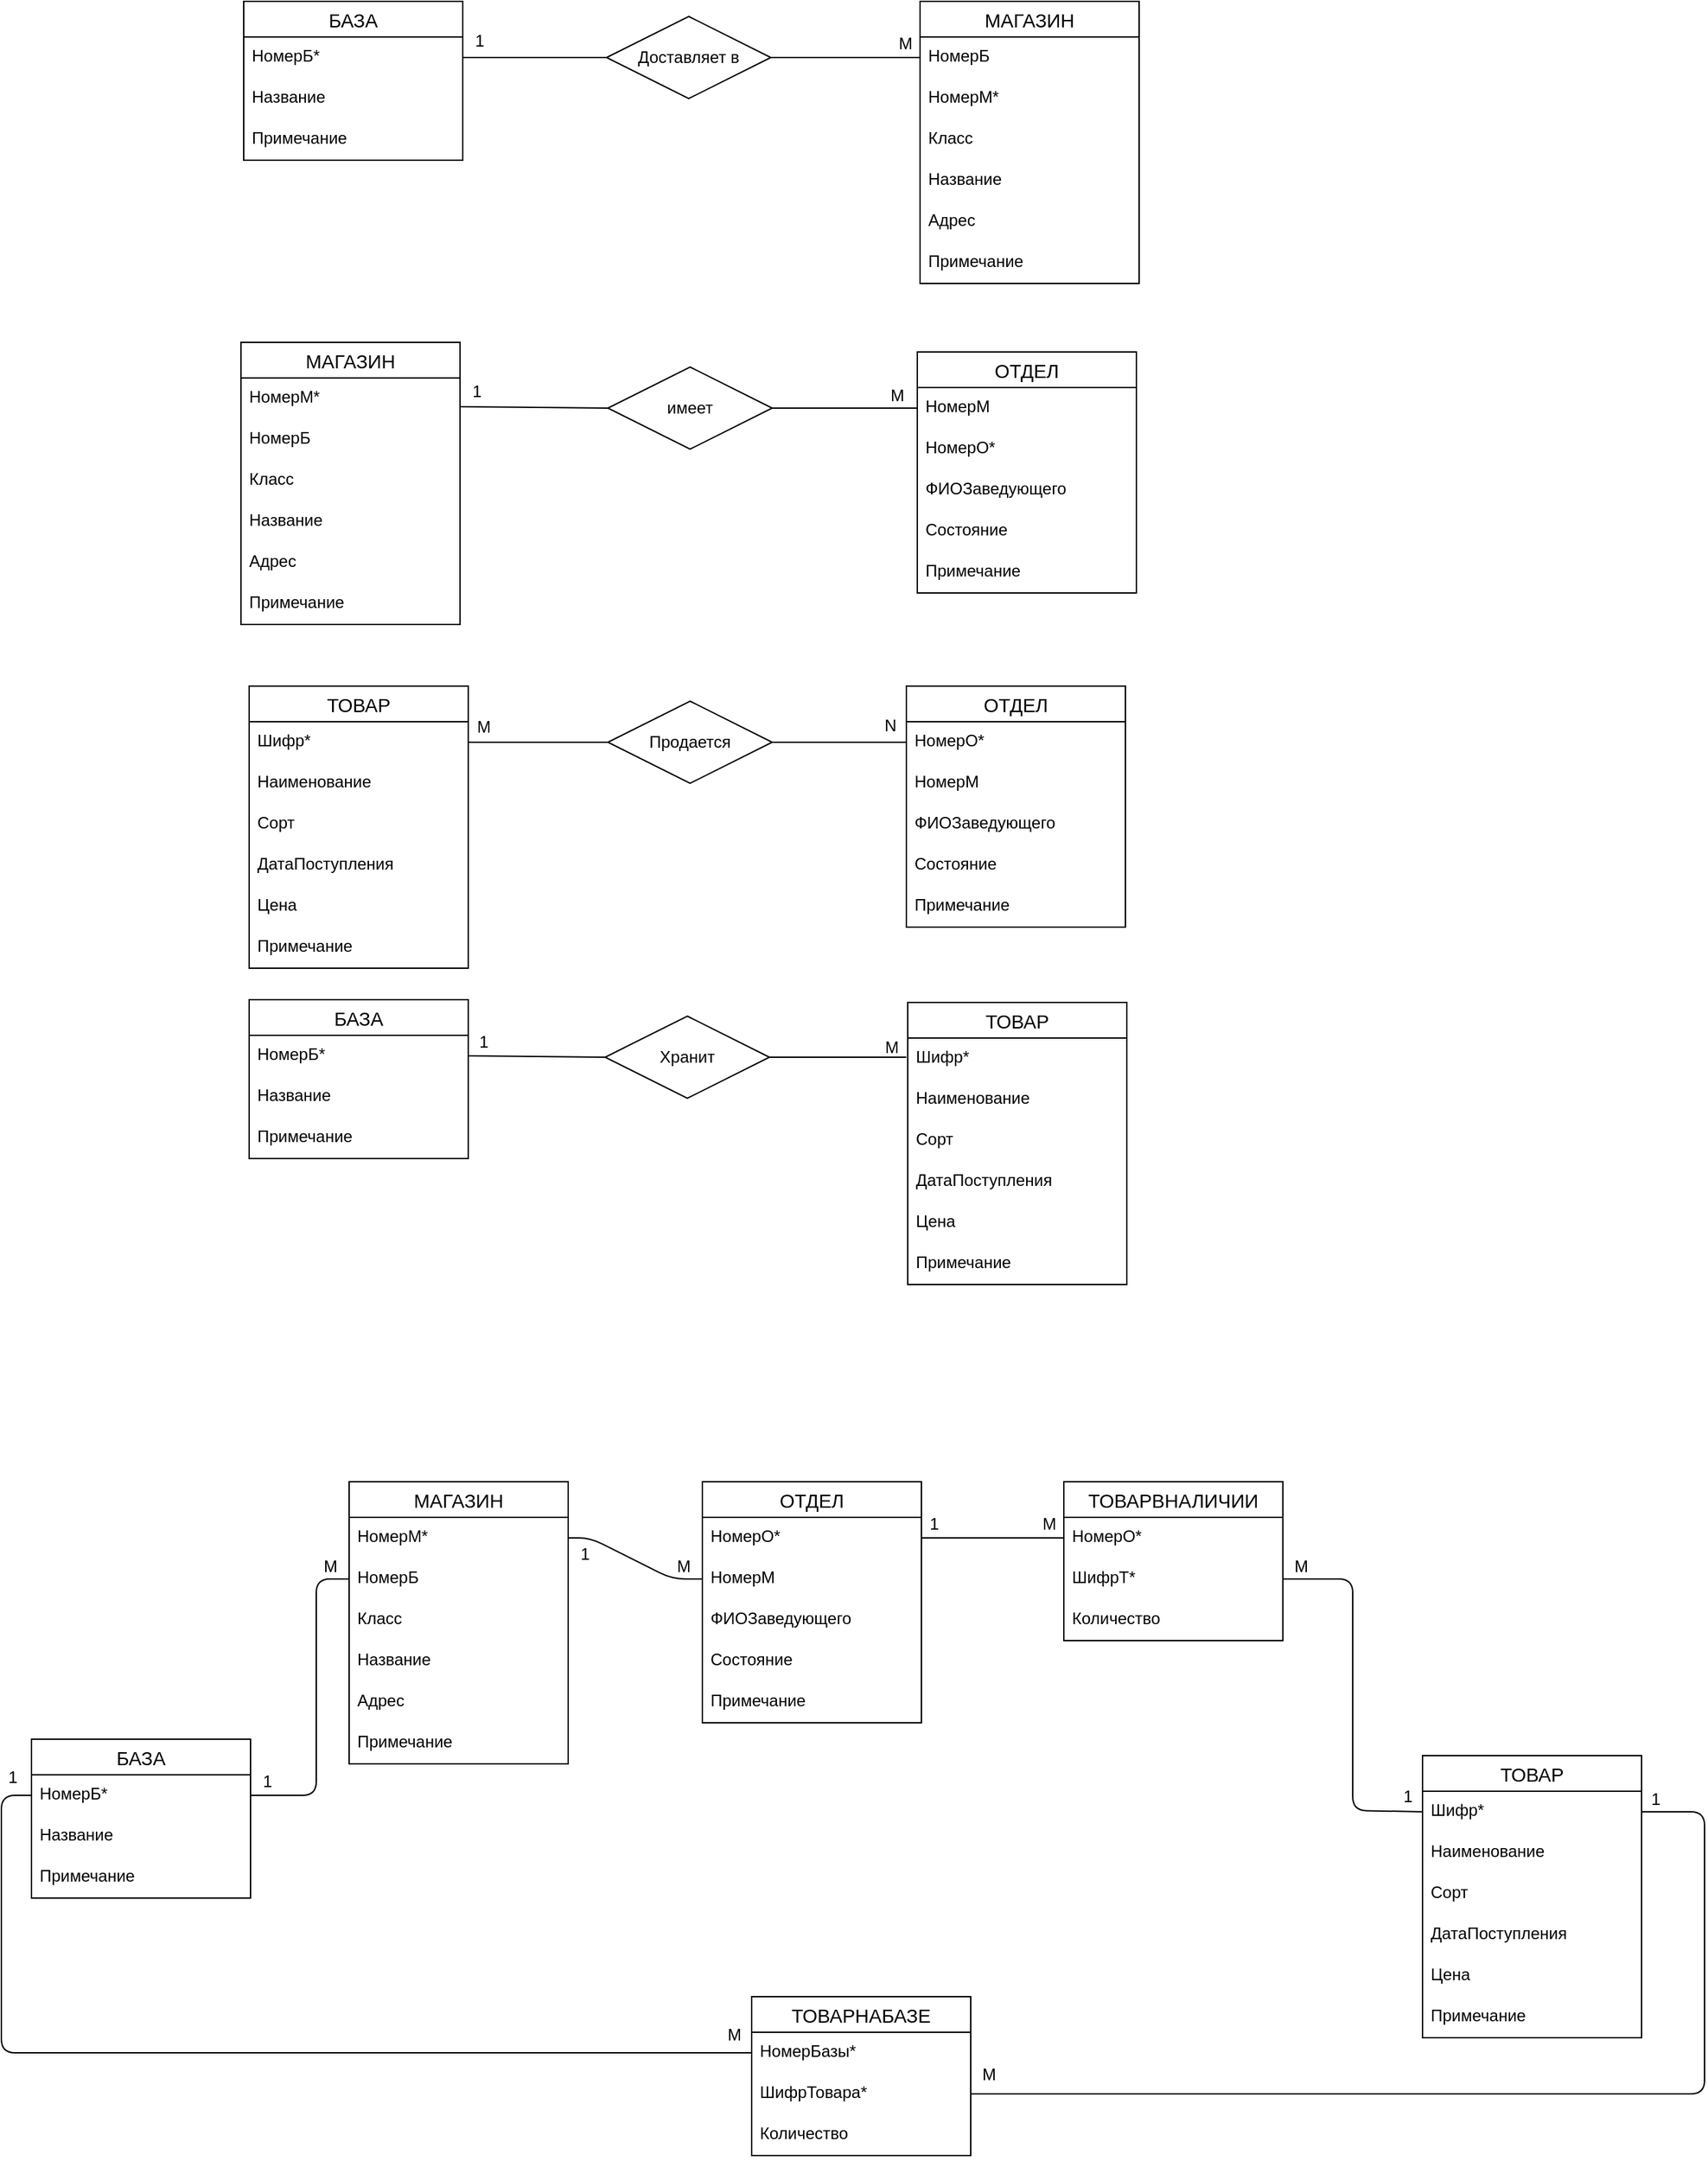 <mxfile version="15.5.8" type="device"><diagram id="rOqJUgwdO712JX7bUC2o" name="Page-1"><mxGraphModel dx="1822" dy="745" grid="0" gridSize="10" guides="0" tooltips="1" connect="1" arrows="1" fold="1" page="0" pageScale="1" pageWidth="827" pageHeight="1169" math="0" shadow="0"><root><mxCell id="0"/><mxCell id="1" parent="0"/><mxCell id="XvSNNhReHjOGIW70X9dt-11" value="Доставляет в" style="shape=rhombus;perimeter=rhombusPerimeter;whiteSpace=wrap;html=1;align=center;" parent="1" vertex="1"><mxGeometry x="391" y="131" width="120" height="60" as="geometry"/></mxCell><mxCell id="XvSNNhReHjOGIW70X9dt-12" value="" style="endArrow=none;html=1;rounded=0;exitX=0;exitY=0.5;exitDx=0;exitDy=0;entryX=1;entryY=0.5;entryDx=0;entryDy=0;" parent="1" source="XvSNNhReHjOGIW70X9dt-11" target="mYCvJYTf9tGRd1_bjVXQ-10" edge="1"><mxGeometry relative="1" as="geometry"><mxPoint x="330" y="360" as="sourcePoint"/><mxPoint x="290" y="161" as="targetPoint"/></mxGeometry></mxCell><mxCell id="XvSNNhReHjOGIW70X9dt-13" value="" style="endArrow=none;html=1;rounded=0;exitX=0;exitY=0.5;exitDx=0;exitDy=0;entryX=1;entryY=0.5;entryDx=0;entryDy=0;" parent="1" source="mYCvJYTf9tGRd1_bjVXQ-4" target="XvSNNhReHjOGIW70X9dt-11" edge="1"><mxGeometry relative="1" as="geometry"><mxPoint x="610" y="161" as="sourcePoint"/><mxPoint x="510" y="250" as="targetPoint"/></mxGeometry></mxCell><mxCell id="XvSNNhReHjOGIW70X9dt-14" value="&lt;div&gt;M&lt;/div&gt;&lt;div&gt;&lt;br&gt;&lt;/div&gt;" style="text;html=1;align=center;verticalAlign=middle;resizable=0;points=[];autosize=1;strokeColor=none;fillColor=none;" parent="1" vertex="1"><mxGeometry x="594" y="143" width="30" height="30" as="geometry"/></mxCell><mxCell id="XvSNNhReHjOGIW70X9dt-15" value="&lt;div&gt;1&lt;/div&gt;" style="text;html=1;align=center;verticalAlign=middle;resizable=0;points=[];autosize=1;strokeColor=none;fillColor=none;" parent="1" vertex="1"><mxGeometry x="288" y="139" width="20" height="20" as="geometry"/></mxCell><mxCell id="XvSNNhReHjOGIW70X9dt-16" value="имеет" style="shape=rhombus;perimeter=rhombusPerimeter;whiteSpace=wrap;html=1;align=center;" parent="1" vertex="1"><mxGeometry x="392" y="387" width="120" height="60" as="geometry"/></mxCell><mxCell id="XvSNNhReHjOGIW70X9dt-19" value="&lt;div&gt;M&lt;/div&gt;&lt;div&gt;&lt;br&gt;&lt;/div&gt;" style="text;html=1;align=center;verticalAlign=middle;resizable=0;points=[];autosize=1;strokeColor=none;fillColor=none;" parent="1" vertex="1"><mxGeometry x="588" y="400" width="30" height="30" as="geometry"/></mxCell><mxCell id="XvSNNhReHjOGIW70X9dt-20" value="&lt;div&gt;1&lt;/div&gt;" style="text;html=1;align=center;verticalAlign=middle;resizable=0;points=[];autosize=1;strokeColor=none;fillColor=none;" parent="1" vertex="1"><mxGeometry x="286" y="395" width="20" height="20" as="geometry"/></mxCell><mxCell id="XvSNNhReHjOGIW70X9dt-27" value="ОТДЕЛ" style="swimlane;fontStyle=0;childLayout=stackLayout;horizontal=1;startSize=26;horizontalStack=0;resizeParent=1;resizeParentMax=0;resizeLast=0;collapsible=1;marginBottom=0;align=center;fontSize=14;" parent="1" vertex="1"><mxGeometry x="618" y="376" width="160" height="176" as="geometry"/></mxCell><mxCell id="XvSNNhReHjOGIW70X9dt-28" value="НомерМ" style="text;strokeColor=none;fillColor=none;spacingLeft=4;spacingRight=4;overflow=hidden;rotatable=0;points=[[0,0.5],[1,0.5]];portConstraint=eastwest;fontSize=12;" parent="XvSNNhReHjOGIW70X9dt-27" vertex="1"><mxGeometry y="26" width="160" height="30" as="geometry"/></mxCell><mxCell id="XvSNNhReHjOGIW70X9dt-29" value="НомерО*" style="text;strokeColor=none;fillColor=none;spacingLeft=4;spacingRight=4;overflow=hidden;rotatable=0;points=[[0,0.5],[1,0.5]];portConstraint=eastwest;fontSize=12;" parent="XvSNNhReHjOGIW70X9dt-27" vertex="1"><mxGeometry y="56" width="160" height="30" as="geometry"/></mxCell><mxCell id="XvSNNhReHjOGIW70X9dt-30" value="ФИОЗаведующего&#xA;" style="text;strokeColor=none;fillColor=none;spacingLeft=4;spacingRight=4;overflow=hidden;rotatable=0;points=[[0,0.5],[1,0.5]];portConstraint=eastwest;fontSize=12;" parent="XvSNNhReHjOGIW70X9dt-27" vertex="1"><mxGeometry y="86" width="160" height="30" as="geometry"/></mxCell><mxCell id="mYCvJYTf9tGRd1_bjVXQ-32" value="Состояние&#xA;" style="text;strokeColor=none;fillColor=none;spacingLeft=4;spacingRight=4;overflow=hidden;rotatable=0;points=[[0,0.5],[1,0.5]];portConstraint=eastwest;fontSize=12;" parent="XvSNNhReHjOGIW70X9dt-27" vertex="1"><mxGeometry y="116" width="160" height="30" as="geometry"/></mxCell><mxCell id="XvSNNhReHjOGIW70X9dt-31" value="Примечание&#xA;" style="text;strokeColor=none;fillColor=none;spacingLeft=4;spacingRight=4;overflow=hidden;rotatable=0;points=[[0,0.5],[1,0.5]];portConstraint=eastwest;fontSize=12;" parent="XvSNNhReHjOGIW70X9dt-27" vertex="1"><mxGeometry y="146" width="160" height="30" as="geometry"/></mxCell><mxCell id="XvSNNhReHjOGIW70X9dt-32" value="Продается" style="shape=rhombus;perimeter=rhombusPerimeter;whiteSpace=wrap;html=1;align=center;" parent="1" vertex="1"><mxGeometry x="392" y="631" width="120" height="60" as="geometry"/></mxCell><mxCell id="XvSNNhReHjOGIW70X9dt-33" value="" style="endArrow=none;html=1;rounded=0;exitX=0;exitY=0.5;exitDx=0;exitDy=0;entryX=1;entryY=0.5;entryDx=0;entryDy=0;" parent="1" source="XvSNNhReHjOGIW70X9dt-32" target="XvSNNhReHjOGIW70X9dt-43" edge="1"><mxGeometry relative="1" as="geometry"><mxPoint x="330" y="850" as="sourcePoint"/><mxPoint x="290.32" y="680.81" as="targetPoint"/></mxGeometry></mxCell><mxCell id="XvSNNhReHjOGIW70X9dt-34" value="" style="endArrow=none;html=1;rounded=0;exitX=0;exitY=0.5;exitDx=0;exitDy=0;entryX=1;entryY=0.5;entryDx=0;entryDy=0;" parent="1" source="XvSNNhReHjOGIW70X9dt-38" target="XvSNNhReHjOGIW70X9dt-32" edge="1"><mxGeometry relative="1" as="geometry"><mxPoint x="610" y="681" as="sourcePoint"/><mxPoint x="510" y="740" as="targetPoint"/></mxGeometry></mxCell><mxCell id="XvSNNhReHjOGIW70X9dt-35" value="&lt;div&gt;M&lt;/div&gt;&lt;div&gt;&lt;br&gt;&lt;/div&gt;" style="text;html=1;align=center;verticalAlign=middle;resizable=0;points=[];autosize=1;strokeColor=none;fillColor=none;" parent="1" vertex="1"><mxGeometry x="286" y="642" width="30" height="30" as="geometry"/></mxCell><mxCell id="XvSNNhReHjOGIW70X9dt-36" value="N" style="text;html=1;align=center;verticalAlign=middle;resizable=0;points=[];autosize=1;strokeColor=none;fillColor=none;" parent="1" vertex="1"><mxGeometry x="587" y="640" width="21" height="18" as="geometry"/></mxCell><mxCell id="XvSNNhReHjOGIW70X9dt-37" value="ОТДЕЛ" style="swimlane;fontStyle=0;childLayout=stackLayout;horizontal=1;startSize=26;horizontalStack=0;resizeParent=1;resizeParentMax=0;resizeLast=0;collapsible=1;marginBottom=0;align=center;fontSize=14;" parent="1" vertex="1"><mxGeometry x="610" y="620" width="160" height="176" as="geometry"/></mxCell><mxCell id="XvSNNhReHjOGIW70X9dt-38" value="НомерО*&#xA;" style="text;strokeColor=none;fillColor=none;spacingLeft=4;spacingRight=4;overflow=hidden;rotatable=0;points=[[0,0.5],[1,0.5]];portConstraint=eastwest;fontSize=12;" parent="XvSNNhReHjOGIW70X9dt-37" vertex="1"><mxGeometry y="26" width="160" height="30" as="geometry"/></mxCell><mxCell id="XvSNNhReHjOGIW70X9dt-39" value="НомерМ" style="text;strokeColor=none;fillColor=none;spacingLeft=4;spacingRight=4;overflow=hidden;rotatable=0;points=[[0,0.5],[1,0.5]];portConstraint=eastwest;fontSize=12;" parent="XvSNNhReHjOGIW70X9dt-37" vertex="1"><mxGeometry y="56" width="160" height="30" as="geometry"/></mxCell><mxCell id="XvSNNhReHjOGIW70X9dt-40" value="ФИОЗаведующего&#xA;" style="text;strokeColor=none;fillColor=none;spacingLeft=4;spacingRight=4;overflow=hidden;rotatable=0;points=[[0,0.5],[1,0.5]];portConstraint=eastwest;fontSize=12;" parent="XvSNNhReHjOGIW70X9dt-37" vertex="1"><mxGeometry y="86" width="160" height="30" as="geometry"/></mxCell><mxCell id="mYCvJYTf9tGRd1_bjVXQ-31" value="Состояние" style="text;strokeColor=none;fillColor=none;spacingLeft=4;spacingRight=4;overflow=hidden;rotatable=0;points=[[0,0.5],[1,0.5]];portConstraint=eastwest;fontSize=12;" parent="XvSNNhReHjOGIW70X9dt-37" vertex="1"><mxGeometry y="116" width="160" height="30" as="geometry"/></mxCell><mxCell id="XvSNNhReHjOGIW70X9dt-41" value="Примечание&#xA;" style="text;strokeColor=none;fillColor=none;spacingLeft=4;spacingRight=4;overflow=hidden;rotatable=0;points=[[0,0.5],[1,0.5]];portConstraint=eastwest;fontSize=12;" parent="XvSNNhReHjOGIW70X9dt-37" vertex="1"><mxGeometry y="146" width="160" height="30" as="geometry"/></mxCell><mxCell id="XvSNNhReHjOGIW70X9dt-42" value="ТОВАР" style="swimlane;fontStyle=0;childLayout=stackLayout;horizontal=1;startSize=26;horizontalStack=0;resizeParent=1;resizeParentMax=0;resizeLast=0;collapsible=1;marginBottom=0;align=center;fontSize=14;" parent="1" vertex="1"><mxGeometry x="130" y="620" width="160" height="206" as="geometry"/></mxCell><mxCell id="XvSNNhReHjOGIW70X9dt-43" value="Шифр*" style="text;strokeColor=none;fillColor=none;spacingLeft=4;spacingRight=4;overflow=hidden;rotatable=0;points=[[0,0.5],[1,0.5]];portConstraint=eastwest;fontSize=12;" parent="XvSNNhReHjOGIW70X9dt-42" vertex="1"><mxGeometry y="26" width="160" height="30" as="geometry"/></mxCell><mxCell id="XvSNNhReHjOGIW70X9dt-44" value="Наименование" style="text;strokeColor=none;fillColor=none;spacingLeft=4;spacingRight=4;overflow=hidden;rotatable=0;points=[[0,0.5],[1,0.5]];portConstraint=eastwest;fontSize=12;" parent="XvSNNhReHjOGIW70X9dt-42" vertex="1"><mxGeometry y="56" width="160" height="30" as="geometry"/></mxCell><mxCell id="XvSNNhReHjOGIW70X9dt-45" value="Сорт&#xA;&#xA;" style="text;strokeColor=none;fillColor=none;spacingLeft=4;spacingRight=4;overflow=hidden;rotatable=0;points=[[0,0.5],[1,0.5]];portConstraint=eastwest;fontSize=12;" parent="XvSNNhReHjOGIW70X9dt-42" vertex="1"><mxGeometry y="86" width="160" height="30" as="geometry"/></mxCell><mxCell id="3COp-6BAMh2SgXbRlKKX-9" value="ДатаПоступления" style="text;strokeColor=none;fillColor=none;spacingLeft=4;spacingRight=4;overflow=hidden;rotatable=0;points=[[0,0.5],[1,0.5]];portConstraint=eastwest;fontSize=12;" vertex="1" parent="XvSNNhReHjOGIW70X9dt-42"><mxGeometry y="116" width="160" height="30" as="geometry"/></mxCell><mxCell id="3COp-6BAMh2SgXbRlKKX-10" value="Цена" style="text;strokeColor=none;fillColor=none;spacingLeft=4;spacingRight=4;overflow=hidden;rotatable=0;points=[[0,0.5],[1,0.5]];portConstraint=eastwest;fontSize=12;" vertex="1" parent="XvSNNhReHjOGIW70X9dt-42"><mxGeometry y="146" width="160" height="30" as="geometry"/></mxCell><mxCell id="XvSNNhReHjOGIW70X9dt-46" value="Примечание&#xA;" style="text;strokeColor=none;fillColor=none;spacingLeft=4;spacingRight=4;overflow=hidden;rotatable=0;points=[[0,0.5],[1,0.5]];portConstraint=eastwest;fontSize=12;" parent="XvSNNhReHjOGIW70X9dt-42" vertex="1"><mxGeometry y="176" width="160" height="30" as="geometry"/></mxCell><mxCell id="XvSNNhReHjOGIW70X9dt-47" value="&lt;div&gt;Хранит&lt;/div&gt;" style="shape=rhombus;perimeter=rhombusPerimeter;whiteSpace=wrap;html=1;align=center;" parent="1" vertex="1"><mxGeometry x="390" y="861" width="120" height="60" as="geometry"/></mxCell><mxCell id="XvSNNhReHjOGIW70X9dt-48" value="" style="endArrow=none;html=1;rounded=0;exitX=0;exitY=0.5;exitDx=0;exitDy=0;entryX=1;entryY=0.5;entryDx=0;entryDy=0;" parent="1" source="XvSNNhReHjOGIW70X9dt-47" target="mYCvJYTf9tGRd1_bjVXQ-20" edge="1"><mxGeometry relative="1" as="geometry"><mxPoint x="330" y="1060" as="sourcePoint"/><mxPoint x="290.32" y="890.8" as="targetPoint"/></mxGeometry></mxCell><mxCell id="XvSNNhReHjOGIW70X9dt-49" value="" style="endArrow=none;html=1;rounded=0;exitX=0;exitY=0.5;exitDx=0;exitDy=0;entryX=1;entryY=0.5;entryDx=0;entryDy=0;" parent="1" target="XvSNNhReHjOGIW70X9dt-47" edge="1"><mxGeometry relative="1" as="geometry"><mxPoint x="610" y="891" as="sourcePoint"/><mxPoint x="510" y="950" as="targetPoint"/></mxGeometry></mxCell><mxCell id="XvSNNhReHjOGIW70X9dt-50" value="&lt;div&gt;M&lt;/div&gt;&lt;div&gt;&lt;br&gt;&lt;/div&gt;" style="text;html=1;align=center;verticalAlign=middle;resizable=0;points=[];autosize=1;strokeColor=none;fillColor=none;" parent="1" vertex="1"><mxGeometry x="584" y="876" width="30" height="30" as="geometry"/></mxCell><mxCell id="XvSNNhReHjOGIW70X9dt-51" value="&lt;div&gt;1&lt;/div&gt;" style="text;html=1;align=center;verticalAlign=middle;resizable=0;points=[];autosize=1;strokeColor=none;fillColor=none;" parent="1" vertex="1"><mxGeometry x="291" y="870" width="20" height="20" as="geometry"/></mxCell><mxCell id="XvSNNhReHjOGIW70X9dt-61" value="БАЗА" style="swimlane;fontStyle=0;childLayout=stackLayout;horizontal=1;startSize=26;horizontalStack=0;resizeParent=1;resizeParentMax=0;resizeLast=0;collapsible=1;marginBottom=0;align=center;fontSize=14;" parent="1" vertex="1"><mxGeometry x="-29" y="1389" width="160" height="116" as="geometry"/></mxCell><mxCell id="XvSNNhReHjOGIW70X9dt-62" value="НомерБ*&#xA;" style="text;strokeColor=none;fillColor=none;spacingLeft=4;spacingRight=4;overflow=hidden;rotatable=0;points=[[0,0.5],[1,0.5]];portConstraint=eastwest;fontSize=12;" parent="XvSNNhReHjOGIW70X9dt-61" vertex="1"><mxGeometry y="26" width="160" height="30" as="geometry"/></mxCell><mxCell id="XvSNNhReHjOGIW70X9dt-63" value="Название&#xA;" style="text;strokeColor=none;fillColor=none;spacingLeft=4;spacingRight=4;overflow=hidden;rotatable=0;points=[[0,0.5],[1,0.5]];portConstraint=eastwest;fontSize=12;" parent="XvSNNhReHjOGIW70X9dt-61" vertex="1"><mxGeometry y="56" width="160" height="30" as="geometry"/></mxCell><mxCell id="XvSNNhReHjOGIW70X9dt-64" value="Примечание" style="text;strokeColor=none;fillColor=none;spacingLeft=4;spacingRight=4;overflow=hidden;rotatable=0;points=[[0,0.5],[1,0.5]];portConstraint=eastwest;fontSize=12;" parent="XvSNNhReHjOGIW70X9dt-61" vertex="1"><mxGeometry y="86" width="160" height="30" as="geometry"/></mxCell><mxCell id="XvSNNhReHjOGIW70X9dt-65" value="МАГАЗИН" style="swimlane;fontStyle=0;childLayout=stackLayout;horizontal=1;startSize=26;horizontalStack=0;resizeParent=1;resizeParentMax=0;resizeLast=0;collapsible=1;marginBottom=0;align=center;fontSize=14;" parent="1" vertex="1"><mxGeometry x="203" y="1201" width="160" height="206" as="geometry"/></mxCell><mxCell id="XvSNNhReHjOGIW70X9dt-66" value="НомерМ*&#xA;" style="text;strokeColor=none;fillColor=none;spacingLeft=4;spacingRight=4;overflow=hidden;rotatable=0;points=[[0,0.5],[1,0.5]];portConstraint=eastwest;fontSize=12;" parent="XvSNNhReHjOGIW70X9dt-65" vertex="1"><mxGeometry y="26" width="160" height="30" as="geometry"/></mxCell><mxCell id="XvSNNhReHjOGIW70X9dt-67" value="НомерБ" style="text;strokeColor=none;fillColor=none;spacingLeft=4;spacingRight=4;overflow=hidden;rotatable=0;points=[[0,0.5],[1,0.5]];portConstraint=eastwest;fontSize=12;" parent="XvSNNhReHjOGIW70X9dt-65" vertex="1"><mxGeometry y="56" width="160" height="30" as="geometry"/></mxCell><mxCell id="XvSNNhReHjOGIW70X9dt-68" value="Класс&#xA;" style="text;strokeColor=none;fillColor=none;spacingLeft=4;spacingRight=4;overflow=hidden;rotatable=0;points=[[0,0.5],[1,0.5]];portConstraint=eastwest;fontSize=12;" parent="XvSNNhReHjOGIW70X9dt-65" vertex="1"><mxGeometry y="86" width="160" height="30" as="geometry"/></mxCell><mxCell id="XvSNNhReHjOGIW70X9dt-69" value="Название" style="text;strokeColor=none;fillColor=none;spacingLeft=4;spacingRight=4;overflow=hidden;rotatable=0;points=[[0,0.5],[1,0.5]];portConstraint=eastwest;fontSize=12;" parent="XvSNNhReHjOGIW70X9dt-65" vertex="1"><mxGeometry y="116" width="160" height="30" as="geometry"/></mxCell><mxCell id="3COp-6BAMh2SgXbRlKKX-30" value="Адрес" style="text;strokeColor=none;fillColor=none;spacingLeft=4;spacingRight=4;overflow=hidden;rotatable=0;points=[[0,0.5],[1,0.5]];portConstraint=eastwest;fontSize=12;" vertex="1" parent="XvSNNhReHjOGIW70X9dt-65"><mxGeometry y="146" width="160" height="30" as="geometry"/></mxCell><mxCell id="XvSNNhReHjOGIW70X9dt-70" value="Примечание&#xA;" style="text;strokeColor=none;fillColor=none;spacingLeft=4;spacingRight=4;overflow=hidden;rotatable=0;points=[[0,0.5],[1,0.5]];portConstraint=eastwest;fontSize=12;" parent="XvSNNhReHjOGIW70X9dt-65" vertex="1"><mxGeometry y="176" width="160" height="30" as="geometry"/></mxCell><mxCell id="XvSNNhReHjOGIW70X9dt-77" value="ОТДЕЛ" style="swimlane;fontStyle=0;childLayout=stackLayout;horizontal=1;startSize=26;horizontalStack=0;resizeParent=1;resizeParentMax=0;resizeLast=0;collapsible=1;marginBottom=0;align=center;fontSize=14;" parent="1" vertex="1"><mxGeometry x="461" y="1201" width="160" height="176" as="geometry"/></mxCell><mxCell id="XvSNNhReHjOGIW70X9dt-78" value="НомерО*" style="text;strokeColor=none;fillColor=none;spacingLeft=4;spacingRight=4;overflow=hidden;rotatable=0;points=[[0,0.5],[1,0.5]];portConstraint=eastwest;fontSize=12;" parent="XvSNNhReHjOGIW70X9dt-77" vertex="1"><mxGeometry y="26" width="160" height="30" as="geometry"/></mxCell><mxCell id="XvSNNhReHjOGIW70X9dt-79" value="НомерМ" style="text;strokeColor=none;fillColor=none;spacingLeft=4;spacingRight=4;overflow=hidden;rotatable=0;points=[[0,0.5],[1,0.5]];portConstraint=eastwest;fontSize=12;" parent="XvSNNhReHjOGIW70X9dt-77" vertex="1"><mxGeometry y="56" width="160" height="30" as="geometry"/></mxCell><mxCell id="XvSNNhReHjOGIW70X9dt-80" value="ФИОЗаведующего&#xA;" style="text;strokeColor=none;fillColor=none;spacingLeft=4;spacingRight=4;overflow=hidden;rotatable=0;points=[[0,0.5],[1,0.5]];portConstraint=eastwest;fontSize=12;" parent="XvSNNhReHjOGIW70X9dt-77" vertex="1"><mxGeometry y="86" width="160" height="30" as="geometry"/></mxCell><mxCell id="mYCvJYTf9tGRd1_bjVXQ-33" value="Состояние" style="text;strokeColor=none;fillColor=none;spacingLeft=4;spacingRight=4;overflow=hidden;rotatable=0;points=[[0,0.5],[1,0.5]];portConstraint=eastwest;fontSize=12;" parent="XvSNNhReHjOGIW70X9dt-77" vertex="1"><mxGeometry y="116" width="160" height="30" as="geometry"/></mxCell><mxCell id="XvSNNhReHjOGIW70X9dt-81" value="Примечание&#xA;" style="text;strokeColor=none;fillColor=none;spacingLeft=4;spacingRight=4;overflow=hidden;rotatable=0;points=[[0,0.5],[1,0.5]];portConstraint=eastwest;fontSize=12;" parent="XvSNNhReHjOGIW70X9dt-77" vertex="1"><mxGeometry y="146" width="160" height="30" as="geometry"/></mxCell><mxCell id="XvSNNhReHjOGIW70X9dt-84" value="ТОВАРВНАЛИЧИИ" style="swimlane;fontStyle=0;childLayout=stackLayout;horizontal=1;startSize=26;horizontalStack=0;resizeParent=1;resizeParentMax=0;resizeLast=0;collapsible=1;marginBottom=0;align=center;fontSize=14;" parent="1" vertex="1"><mxGeometry x="725" y="1201" width="160" height="116" as="geometry"/></mxCell><mxCell id="XvSNNhReHjOGIW70X9dt-85" value="НомерО*" style="text;strokeColor=none;fillColor=none;spacingLeft=4;spacingRight=4;overflow=hidden;rotatable=0;points=[[0,0.5],[1,0.5]];portConstraint=eastwest;fontSize=12;" parent="XvSNNhReHjOGIW70X9dt-84" vertex="1"><mxGeometry y="26" width="160" height="30" as="geometry"/></mxCell><mxCell id="XvSNNhReHjOGIW70X9dt-86" value="ШифрТ*" style="text;strokeColor=none;fillColor=none;spacingLeft=4;spacingRight=4;overflow=hidden;rotatable=0;points=[[0,0.5],[1,0.5]];portConstraint=eastwest;fontSize=12;" parent="XvSNNhReHjOGIW70X9dt-84" vertex="1"><mxGeometry y="56" width="160" height="30" as="geometry"/></mxCell><mxCell id="XvSNNhReHjOGIW70X9dt-87" value="Количество" style="text;strokeColor=none;fillColor=none;spacingLeft=4;spacingRight=4;overflow=hidden;rotatable=0;points=[[0,0.5],[1,0.5]];portConstraint=eastwest;fontSize=12;" parent="XvSNNhReHjOGIW70X9dt-84" vertex="1"><mxGeometry y="86" width="160" height="30" as="geometry"/></mxCell><mxCell id="XvSNNhReHjOGIW70X9dt-89" value="ТОВАР" style="swimlane;fontStyle=0;childLayout=stackLayout;horizontal=1;startSize=26;horizontalStack=0;resizeParent=1;resizeParentMax=0;resizeLast=0;collapsible=1;marginBottom=0;align=center;fontSize=14;" parent="1" vertex="1"><mxGeometry x="987" y="1401" width="160" height="206" as="geometry"/></mxCell><mxCell id="XvSNNhReHjOGIW70X9dt-90" value="Шифр*" style="text;strokeColor=none;fillColor=none;spacingLeft=4;spacingRight=4;overflow=hidden;rotatable=0;points=[[0,0.5],[1,0.5]];portConstraint=eastwest;fontSize=12;" parent="XvSNNhReHjOGIW70X9dt-89" vertex="1"><mxGeometry y="26" width="160" height="30" as="geometry"/></mxCell><mxCell id="XvSNNhReHjOGIW70X9dt-91" value="Наименование" style="text;strokeColor=none;fillColor=none;spacingLeft=4;spacingRight=4;overflow=hidden;rotatable=0;points=[[0,0.5],[1,0.5]];portConstraint=eastwest;fontSize=12;" parent="XvSNNhReHjOGIW70X9dt-89" vertex="1"><mxGeometry y="56" width="160" height="30" as="geometry"/></mxCell><mxCell id="XvSNNhReHjOGIW70X9dt-92" value="Сорт&#xA;&#xA;" style="text;strokeColor=none;fillColor=none;spacingLeft=4;spacingRight=4;overflow=hidden;rotatable=0;points=[[0,0.5],[1,0.5]];portConstraint=eastwest;fontSize=12;" parent="XvSNNhReHjOGIW70X9dt-89" vertex="1"><mxGeometry y="86" width="160" height="30" as="geometry"/></mxCell><mxCell id="3COp-6BAMh2SgXbRlKKX-36" value="ДатаПоступления" style="text;strokeColor=none;fillColor=none;spacingLeft=4;spacingRight=4;overflow=hidden;rotatable=0;points=[[0,0.5],[1,0.5]];portConstraint=eastwest;fontSize=12;" vertex="1" parent="XvSNNhReHjOGIW70X9dt-89"><mxGeometry y="116" width="160" height="30" as="geometry"/></mxCell><mxCell id="3COp-6BAMh2SgXbRlKKX-37" value="Цена" style="text;strokeColor=none;fillColor=none;spacingLeft=4;spacingRight=4;overflow=hidden;rotatable=0;points=[[0,0.5],[1,0.5]];portConstraint=eastwest;fontSize=12;" vertex="1" parent="XvSNNhReHjOGIW70X9dt-89"><mxGeometry y="146" width="160" height="30" as="geometry"/></mxCell><mxCell id="XvSNNhReHjOGIW70X9dt-93" value="Примечание&#xA;" style="text;strokeColor=none;fillColor=none;spacingLeft=4;spacingRight=4;overflow=hidden;rotatable=0;points=[[0,0.5],[1,0.5]];portConstraint=eastwest;fontSize=12;" parent="XvSNNhReHjOGIW70X9dt-89" vertex="1"><mxGeometry y="176" width="160" height="30" as="geometry"/></mxCell><mxCell id="XvSNNhReHjOGIW70X9dt-94" value="ТОВАРНАБАЗЕ" style="swimlane;fontStyle=0;childLayout=stackLayout;horizontal=1;startSize=26;horizontalStack=0;resizeParent=1;resizeParentMax=0;resizeLast=0;collapsible=1;marginBottom=0;align=center;fontSize=14;" parent="1" vertex="1"><mxGeometry x="497" y="1577" width="160" height="116" as="geometry"/></mxCell><mxCell id="XvSNNhReHjOGIW70X9dt-95" value="НомерБазы*" style="text;strokeColor=none;fillColor=none;spacingLeft=4;spacingRight=4;overflow=hidden;rotatable=0;points=[[0,0.5],[1,0.5]];portConstraint=eastwest;fontSize=12;" parent="XvSNNhReHjOGIW70X9dt-94" vertex="1"><mxGeometry y="26" width="160" height="30" as="geometry"/></mxCell><mxCell id="XvSNNhReHjOGIW70X9dt-96" value="ШифрТовара*" style="text;strokeColor=none;fillColor=none;spacingLeft=4;spacingRight=4;overflow=hidden;rotatable=0;points=[[0,0.5],[1,0.5]];portConstraint=eastwest;fontSize=12;" parent="XvSNNhReHjOGIW70X9dt-94" vertex="1"><mxGeometry y="56" width="160" height="30" as="geometry"/></mxCell><mxCell id="XvSNNhReHjOGIW70X9dt-97" value="Количество" style="text;strokeColor=none;fillColor=none;spacingLeft=4;spacingRight=4;overflow=hidden;rotatable=0;points=[[0,0.5],[1,0.5]];portConstraint=eastwest;fontSize=12;" parent="XvSNNhReHjOGIW70X9dt-94" vertex="1"><mxGeometry y="86" width="160" height="30" as="geometry"/></mxCell><mxCell id="XvSNNhReHjOGIW70X9dt-100" value="" style="endArrow=none;html=1;exitX=1;exitY=0.5;exitDx=0;exitDy=0;entryX=0;entryY=0.5;entryDx=0;entryDy=0;" parent="1" source="XvSNNhReHjOGIW70X9dt-62" target="XvSNNhReHjOGIW70X9dt-67" edge="1"><mxGeometry width="50" height="50" relative="1" as="geometry"><mxPoint x="188" y="1514" as="sourcePoint"/><mxPoint x="238" y="1464" as="targetPoint"/><Array as="points"><mxPoint x="179" y="1430"/><mxPoint x="179" y="1272"/></Array></mxGeometry></mxCell><mxCell id="XvSNNhReHjOGIW70X9dt-102" value="" style="endArrow=none;html=1;exitX=1;exitY=0.5;exitDx=0;exitDy=0;entryX=0;entryY=0.5;entryDx=0;entryDy=0;" parent="1" source="XvSNNhReHjOGIW70X9dt-66" target="XvSNNhReHjOGIW70X9dt-79" edge="1"><mxGeometry width="50" height="50" relative="1" as="geometry"><mxPoint x="360" y="1523" as="sourcePoint"/><mxPoint x="410" y="1473" as="targetPoint"/><Array as="points"><mxPoint x="379" y="1242"/><mxPoint x="439" y="1272"/></Array></mxGeometry></mxCell><mxCell id="XvSNNhReHjOGIW70X9dt-103" value="" style="endArrow=none;html=1;exitX=1;exitY=0.5;exitDx=0;exitDy=0;entryX=0;entryY=0.5;entryDx=0;entryDy=0;" parent="1" source="XvSNNhReHjOGIW70X9dt-78" target="XvSNNhReHjOGIW70X9dt-85" edge="1"><mxGeometry width="50" height="50" relative="1" as="geometry"><mxPoint x="373" y="1252" as="sourcePoint"/><mxPoint x="471" y="1282" as="targetPoint"/></mxGeometry></mxCell><mxCell id="XvSNNhReHjOGIW70X9dt-104" value="" style="endArrow=none;html=1;exitX=1;exitY=0.5;exitDx=0;exitDy=0;entryX=0;entryY=0.5;entryDx=0;entryDy=0;" parent="1" source="XvSNNhReHjOGIW70X9dt-86" target="XvSNNhReHjOGIW70X9dt-90" edge="1"><mxGeometry width="50" height="50" relative="1" as="geometry"><mxPoint x="918" y="1317" as="sourcePoint"/><mxPoint x="1022" y="1317" as="targetPoint"/><Array as="points"><mxPoint x="936" y="1272"/><mxPoint x="936" y="1441"/></Array></mxGeometry></mxCell><mxCell id="XvSNNhReHjOGIW70X9dt-105" value="" style="endArrow=none;html=1;exitX=1;exitY=0.5;exitDx=0;exitDy=0;entryX=1;entryY=0.5;entryDx=0;entryDy=0;" parent="1" source="XvSNNhReHjOGIW70X9dt-96" target="XvSNNhReHjOGIW70X9dt-90" edge="1"><mxGeometry width="50" height="50" relative="1" as="geometry"><mxPoint x="749" y="1520" as="sourcePoint"/><mxPoint x="1193" y="1439" as="targetPoint"/><Array as="points"><mxPoint x="929" y="1648"/><mxPoint x="1193" y="1648"/><mxPoint x="1193" y="1569"/><mxPoint x="1193" y="1442"/></Array></mxGeometry></mxCell><mxCell id="XvSNNhReHjOGIW70X9dt-107" value="" style="endArrow=none;html=1;entryX=0;entryY=0.5;entryDx=0;entryDy=0;exitX=0;exitY=0.5;exitDx=0;exitDy=0;" parent="1" source="XvSNNhReHjOGIW70X9dt-62" target="XvSNNhReHjOGIW70X9dt-95" edge="1"><mxGeometry width="50" height="50" relative="1" as="geometry"><mxPoint x="-51" y="1468" as="sourcePoint"/><mxPoint x="470" y="1534" as="targetPoint"/><Array as="points"><mxPoint x="-51" y="1430"/><mxPoint x="-51" y="1541"/><mxPoint x="-51" y="1618"/></Array></mxGeometry></mxCell><mxCell id="XvSNNhReHjOGIW70X9dt-108" value="1" style="text;html=1;align=center;verticalAlign=middle;resizable=0;points=[];autosize=1;strokeColor=none;fillColor=none;" parent="1" vertex="1"><mxGeometry x="134" y="1411" width="18" height="18" as="geometry"/></mxCell><mxCell id="XvSNNhReHjOGIW70X9dt-109" value="1" style="text;html=1;align=center;verticalAlign=middle;resizable=0;points=[];autosize=1;strokeColor=none;fillColor=none;" parent="1" vertex="1"><mxGeometry x="366" y="1245" width="18" height="18" as="geometry"/></mxCell><mxCell id="XvSNNhReHjOGIW70X9dt-110" value="1" style="text;html=1;align=center;verticalAlign=middle;resizable=0;points=[];autosize=1;strokeColor=none;fillColor=none;" parent="1" vertex="1"><mxGeometry x="621" y="1223" width="18" height="18" as="geometry"/></mxCell><mxCell id="XvSNNhReHjOGIW70X9dt-111" value="1" style="text;html=1;align=center;verticalAlign=middle;resizable=0;points=[];autosize=1;strokeColor=none;fillColor=none;" parent="1" vertex="1"><mxGeometry x="967" y="1422" width="18" height="18" as="geometry"/></mxCell><mxCell id="XvSNNhReHjOGIW70X9dt-112" value="&lt;div&gt;M&lt;/div&gt;" style="text;html=1;align=center;verticalAlign=middle;resizable=0;points=[];autosize=1;strokeColor=none;fillColor=none;" parent="1" vertex="1"><mxGeometry x="178" y="1254" width="22" height="18" as="geometry"/></mxCell><mxCell id="XvSNNhReHjOGIW70X9dt-113" value="&lt;div&gt;M&lt;/div&gt;" style="text;html=1;align=center;verticalAlign=middle;resizable=0;points=[];autosize=1;strokeColor=none;fillColor=none;" parent="1" vertex="1"><mxGeometry x="473" y="1596" width="22" height="18" as="geometry"/></mxCell><mxCell id="XvSNNhReHjOGIW70X9dt-114" value="&lt;div&gt;M&lt;/div&gt;" style="text;html=1;align=center;verticalAlign=middle;resizable=0;points=[];autosize=1;strokeColor=none;fillColor=none;" parent="1" vertex="1"><mxGeometry x="659" y="1625" width="22" height="18" as="geometry"/></mxCell><mxCell id="XvSNNhReHjOGIW70X9dt-115" value="&lt;div&gt;M&lt;/div&gt;" style="text;html=1;align=center;verticalAlign=middle;resizable=0;points=[];autosize=1;strokeColor=none;fillColor=none;" parent="1" vertex="1"><mxGeometry x="703" y="1223" width="22" height="18" as="geometry"/></mxCell><mxCell id="XvSNNhReHjOGIW70X9dt-116" value="&lt;div&gt;M&lt;/div&gt;" style="text;html=1;align=center;verticalAlign=middle;resizable=0;points=[];autosize=1;strokeColor=none;fillColor=none;" parent="1" vertex="1"><mxGeometry x="887" y="1254" width="22" height="18" as="geometry"/></mxCell><mxCell id="mYCvJYTf9tGRd1_bjVXQ-1" value="&lt;div&gt;M&lt;/div&gt;" style="text;html=1;align=center;verticalAlign=middle;resizable=0;points=[];autosize=1;strokeColor=none;fillColor=none;" parent="1" vertex="1"><mxGeometry x="436" y="1254" width="22" height="18" as="geometry"/></mxCell><mxCell id="mYCvJYTf9tGRd1_bjVXQ-3" value="МАГАЗИН" style="swimlane;fontStyle=0;childLayout=stackLayout;horizontal=1;startSize=26;horizontalStack=0;resizeParent=1;resizeParentMax=0;resizeLast=0;collapsible=1;marginBottom=0;align=center;fontSize=14;" parent="1" vertex="1"><mxGeometry x="620" y="120" width="160" height="206" as="geometry"/></mxCell><mxCell id="mYCvJYTf9tGRd1_bjVXQ-4" value="НомерБ&#xA;" style="text;strokeColor=none;fillColor=none;spacingLeft=4;spacingRight=4;overflow=hidden;rotatable=0;points=[[0,0.5],[1,0.5]];portConstraint=eastwest;fontSize=12;" parent="mYCvJYTf9tGRd1_bjVXQ-3" vertex="1"><mxGeometry y="26" width="160" height="30" as="geometry"/></mxCell><mxCell id="mYCvJYTf9tGRd1_bjVXQ-5" value="НомерМ*" style="text;strokeColor=none;fillColor=none;spacingLeft=4;spacingRight=4;overflow=hidden;rotatable=0;points=[[0,0.5],[1,0.5]];portConstraint=eastwest;fontSize=12;" parent="mYCvJYTf9tGRd1_bjVXQ-3" vertex="1"><mxGeometry y="56" width="160" height="30" as="geometry"/></mxCell><mxCell id="mYCvJYTf9tGRd1_bjVXQ-6" value="Класс&#xA;" style="text;strokeColor=none;fillColor=none;spacingLeft=4;spacingRight=4;overflow=hidden;rotatable=0;points=[[0,0.5],[1,0.5]];portConstraint=eastwest;fontSize=12;" parent="mYCvJYTf9tGRd1_bjVXQ-3" vertex="1"><mxGeometry y="86" width="160" height="30" as="geometry"/></mxCell><mxCell id="mYCvJYTf9tGRd1_bjVXQ-7" value="Название" style="text;strokeColor=none;fillColor=none;spacingLeft=4;spacingRight=4;overflow=hidden;rotatable=0;points=[[0,0.5],[1,0.5]];portConstraint=eastwest;fontSize=12;" parent="mYCvJYTf9tGRd1_bjVXQ-3" vertex="1"><mxGeometry y="116" width="160" height="30" as="geometry"/></mxCell><mxCell id="3COp-6BAMh2SgXbRlKKX-1" value="Адрес" style="text;strokeColor=none;fillColor=none;spacingLeft=4;spacingRight=4;overflow=hidden;rotatable=0;points=[[0,0.5],[1,0.5]];portConstraint=eastwest;fontSize=12;" vertex="1" parent="mYCvJYTf9tGRd1_bjVXQ-3"><mxGeometry y="146" width="160" height="30" as="geometry"/></mxCell><mxCell id="mYCvJYTf9tGRd1_bjVXQ-8" value="Примечание&#xA;" style="text;strokeColor=none;fillColor=none;spacingLeft=4;spacingRight=4;overflow=hidden;rotatable=0;points=[[0,0.5],[1,0.5]];portConstraint=eastwest;fontSize=12;" parent="mYCvJYTf9tGRd1_bjVXQ-3" vertex="1"><mxGeometry y="176" width="160" height="30" as="geometry"/></mxCell><mxCell id="mYCvJYTf9tGRd1_bjVXQ-9" value="БАЗА" style="swimlane;fontStyle=0;childLayout=stackLayout;horizontal=1;startSize=26;horizontalStack=0;resizeParent=1;resizeParentMax=0;resizeLast=0;collapsible=1;marginBottom=0;align=center;fontSize=14;" parent="1" vertex="1"><mxGeometry x="126" y="120" width="160" height="116" as="geometry"/></mxCell><mxCell id="mYCvJYTf9tGRd1_bjVXQ-10" value="НомерБ*" style="text;strokeColor=none;fillColor=none;spacingLeft=4;spacingRight=4;overflow=hidden;rotatable=0;points=[[0,0.5],[1,0.5]];portConstraint=eastwest;fontSize=12;" parent="mYCvJYTf9tGRd1_bjVXQ-9" vertex="1"><mxGeometry y="26" width="160" height="30" as="geometry"/></mxCell><mxCell id="mYCvJYTf9tGRd1_bjVXQ-11" value="Название&#xA;" style="text;strokeColor=none;fillColor=none;spacingLeft=4;spacingRight=4;overflow=hidden;rotatable=0;points=[[0,0.5],[1,0.5]];portConstraint=eastwest;fontSize=12;" parent="mYCvJYTf9tGRd1_bjVXQ-9" vertex="1"><mxGeometry y="56" width="160" height="30" as="geometry"/></mxCell><mxCell id="mYCvJYTf9tGRd1_bjVXQ-12" value="Примечание" style="text;strokeColor=none;fillColor=none;spacingLeft=4;spacingRight=4;overflow=hidden;rotatable=0;points=[[0,0.5],[1,0.5]];portConstraint=eastwest;fontSize=12;" parent="mYCvJYTf9tGRd1_bjVXQ-9" vertex="1"><mxGeometry y="86" width="160" height="30" as="geometry"/></mxCell><mxCell id="mYCvJYTf9tGRd1_bjVXQ-14" value="" style="endArrow=none;html=1;rounded=0;exitX=0;exitY=0.5;exitDx=0;exitDy=0;entryX=1;entryY=0.7;entryDx=0;entryDy=0;entryPerimeter=0;" parent="1" source="XvSNNhReHjOGIW70X9dt-16" target="3COp-6BAMh2SgXbRlKKX-3" edge="1"><mxGeometry relative="1" as="geometry"><mxPoint x="400" y="398" as="sourcePoint"/><mxPoint x="281" y="417" as="targetPoint"/></mxGeometry></mxCell><mxCell id="mYCvJYTf9tGRd1_bjVXQ-15" value="" style="endArrow=none;html=1;rounded=0;exitX=0;exitY=0.5;exitDx=0;exitDy=0;entryX=1;entryY=0.5;entryDx=0;entryDy=0;" parent="1" source="XvSNNhReHjOGIW70X9dt-28" target="XvSNNhReHjOGIW70X9dt-16" edge="1"><mxGeometry relative="1" as="geometry"><mxPoint x="628" y="373" as="sourcePoint"/><mxPoint x="519" y="373" as="targetPoint"/></mxGeometry></mxCell><mxCell id="mYCvJYTf9tGRd1_bjVXQ-19" value="БАЗА" style="swimlane;fontStyle=0;childLayout=stackLayout;horizontal=1;startSize=26;horizontalStack=0;resizeParent=1;resizeParentMax=0;resizeLast=0;collapsible=1;marginBottom=0;align=center;fontSize=14;" parent="1" vertex="1"><mxGeometry x="130" y="849" width="160" height="116" as="geometry"/></mxCell><mxCell id="mYCvJYTf9tGRd1_bjVXQ-20" value="НомерБ*&#xA;" style="text;strokeColor=none;fillColor=none;spacingLeft=4;spacingRight=4;overflow=hidden;rotatable=0;points=[[0,0.5],[1,0.5]];portConstraint=eastwest;fontSize=12;" parent="mYCvJYTf9tGRd1_bjVXQ-19" vertex="1"><mxGeometry y="26" width="160" height="30" as="geometry"/></mxCell><mxCell id="mYCvJYTf9tGRd1_bjVXQ-21" value="Название&#xA;" style="text;strokeColor=none;fillColor=none;spacingLeft=4;spacingRight=4;overflow=hidden;rotatable=0;points=[[0,0.5],[1,0.5]];portConstraint=eastwest;fontSize=12;" parent="mYCvJYTf9tGRd1_bjVXQ-19" vertex="1"><mxGeometry y="56" width="160" height="30" as="geometry"/></mxCell><mxCell id="mYCvJYTf9tGRd1_bjVXQ-22" value="Примечание" style="text;strokeColor=none;fillColor=none;spacingLeft=4;spacingRight=4;overflow=hidden;rotatable=0;points=[[0,0.5],[1,0.5]];portConstraint=eastwest;fontSize=12;" parent="mYCvJYTf9tGRd1_bjVXQ-19" vertex="1"><mxGeometry y="86" width="160" height="30" as="geometry"/></mxCell><mxCell id="0hZOS-iEZHYNJnwQ1adJ-5" value="1" style="text;html=1;align=center;verticalAlign=middle;resizable=0;points=[];autosize=1;strokeColor=none;fillColor=none;" parent="1" vertex="1"><mxGeometry x="-52" y="1408" width="18" height="18" as="geometry"/></mxCell><mxCell id="0hZOS-iEZHYNJnwQ1adJ-6" value="1" style="text;html=1;align=center;verticalAlign=middle;resizable=0;points=[];autosize=1;strokeColor=none;fillColor=none;" parent="1" vertex="1"><mxGeometry x="1148" y="1424" width="18" height="18" as="geometry"/></mxCell><mxCell id="3COp-6BAMh2SgXbRlKKX-2" value="МАГАЗИН" style="swimlane;fontStyle=0;childLayout=stackLayout;horizontal=1;startSize=26;horizontalStack=0;resizeParent=1;resizeParentMax=0;resizeLast=0;collapsible=1;marginBottom=0;align=center;fontSize=14;" vertex="1" parent="1"><mxGeometry x="124" y="369" width="160" height="206" as="geometry"/></mxCell><mxCell id="3COp-6BAMh2SgXbRlKKX-3" value="НомерМ*&#xA;" style="text;strokeColor=none;fillColor=none;spacingLeft=4;spacingRight=4;overflow=hidden;rotatable=0;points=[[0,0.5],[1,0.5]];portConstraint=eastwest;fontSize=12;" vertex="1" parent="3COp-6BAMh2SgXbRlKKX-2"><mxGeometry y="26" width="160" height="30" as="geometry"/></mxCell><mxCell id="3COp-6BAMh2SgXbRlKKX-4" value="НомерБ" style="text;strokeColor=none;fillColor=none;spacingLeft=4;spacingRight=4;overflow=hidden;rotatable=0;points=[[0,0.5],[1,0.5]];portConstraint=eastwest;fontSize=12;" vertex="1" parent="3COp-6BAMh2SgXbRlKKX-2"><mxGeometry y="56" width="160" height="30" as="geometry"/></mxCell><mxCell id="3COp-6BAMh2SgXbRlKKX-5" value="Класс&#xA;" style="text;strokeColor=none;fillColor=none;spacingLeft=4;spacingRight=4;overflow=hidden;rotatable=0;points=[[0,0.5],[1,0.5]];portConstraint=eastwest;fontSize=12;" vertex="1" parent="3COp-6BAMh2SgXbRlKKX-2"><mxGeometry y="86" width="160" height="30" as="geometry"/></mxCell><mxCell id="3COp-6BAMh2SgXbRlKKX-6" value="Название" style="text;strokeColor=none;fillColor=none;spacingLeft=4;spacingRight=4;overflow=hidden;rotatable=0;points=[[0,0.5],[1,0.5]];portConstraint=eastwest;fontSize=12;" vertex="1" parent="3COp-6BAMh2SgXbRlKKX-2"><mxGeometry y="116" width="160" height="30" as="geometry"/></mxCell><mxCell id="3COp-6BAMh2SgXbRlKKX-7" value="Адрес" style="text;strokeColor=none;fillColor=none;spacingLeft=4;spacingRight=4;overflow=hidden;rotatable=0;points=[[0,0.5],[1,0.5]];portConstraint=eastwest;fontSize=12;" vertex="1" parent="3COp-6BAMh2SgXbRlKKX-2"><mxGeometry y="146" width="160" height="30" as="geometry"/></mxCell><mxCell id="3COp-6BAMh2SgXbRlKKX-8" value="Примечание&#xA;" style="text;strokeColor=none;fillColor=none;spacingLeft=4;spacingRight=4;overflow=hidden;rotatable=0;points=[[0,0.5],[1,0.5]];portConstraint=eastwest;fontSize=12;" vertex="1" parent="3COp-6BAMh2SgXbRlKKX-2"><mxGeometry y="176" width="160" height="30" as="geometry"/></mxCell><mxCell id="3COp-6BAMh2SgXbRlKKX-11" value="ТОВАР" style="swimlane;fontStyle=0;childLayout=stackLayout;horizontal=1;startSize=26;horizontalStack=0;resizeParent=1;resizeParentMax=0;resizeLast=0;collapsible=1;marginBottom=0;align=center;fontSize=14;" vertex="1" parent="1"><mxGeometry x="611" y="851" width="160" height="206" as="geometry"/></mxCell><mxCell id="3COp-6BAMh2SgXbRlKKX-12" value="Шифр*" style="text;strokeColor=none;fillColor=none;spacingLeft=4;spacingRight=4;overflow=hidden;rotatable=0;points=[[0,0.5],[1,0.5]];portConstraint=eastwest;fontSize=12;" vertex="1" parent="3COp-6BAMh2SgXbRlKKX-11"><mxGeometry y="26" width="160" height="30" as="geometry"/></mxCell><mxCell id="3COp-6BAMh2SgXbRlKKX-13" value="Наименование" style="text;strokeColor=none;fillColor=none;spacingLeft=4;spacingRight=4;overflow=hidden;rotatable=0;points=[[0,0.5],[1,0.5]];portConstraint=eastwest;fontSize=12;" vertex="1" parent="3COp-6BAMh2SgXbRlKKX-11"><mxGeometry y="56" width="160" height="30" as="geometry"/></mxCell><mxCell id="3COp-6BAMh2SgXbRlKKX-14" value="Сорт&#xA;&#xA;" style="text;strokeColor=none;fillColor=none;spacingLeft=4;spacingRight=4;overflow=hidden;rotatable=0;points=[[0,0.5],[1,0.5]];portConstraint=eastwest;fontSize=12;" vertex="1" parent="3COp-6BAMh2SgXbRlKKX-11"><mxGeometry y="86" width="160" height="30" as="geometry"/></mxCell><mxCell id="3COp-6BAMh2SgXbRlKKX-15" value="ДатаПоступления" style="text;strokeColor=none;fillColor=none;spacingLeft=4;spacingRight=4;overflow=hidden;rotatable=0;points=[[0,0.5],[1,0.5]];portConstraint=eastwest;fontSize=12;" vertex="1" parent="3COp-6BAMh2SgXbRlKKX-11"><mxGeometry y="116" width="160" height="30" as="geometry"/></mxCell><mxCell id="3COp-6BAMh2SgXbRlKKX-16" value="Цена" style="text;strokeColor=none;fillColor=none;spacingLeft=4;spacingRight=4;overflow=hidden;rotatable=0;points=[[0,0.5],[1,0.5]];portConstraint=eastwest;fontSize=12;" vertex="1" parent="3COp-6BAMh2SgXbRlKKX-11"><mxGeometry y="146" width="160" height="30" as="geometry"/></mxCell><mxCell id="3COp-6BAMh2SgXbRlKKX-17" value="Примечание&#xA;" style="text;strokeColor=none;fillColor=none;spacingLeft=4;spacingRight=4;overflow=hidden;rotatable=0;points=[[0,0.5],[1,0.5]];portConstraint=eastwest;fontSize=12;" vertex="1" parent="3COp-6BAMh2SgXbRlKKX-11"><mxGeometry y="176" width="160" height="30" as="geometry"/></mxCell></root></mxGraphModel></diagram></mxfile>